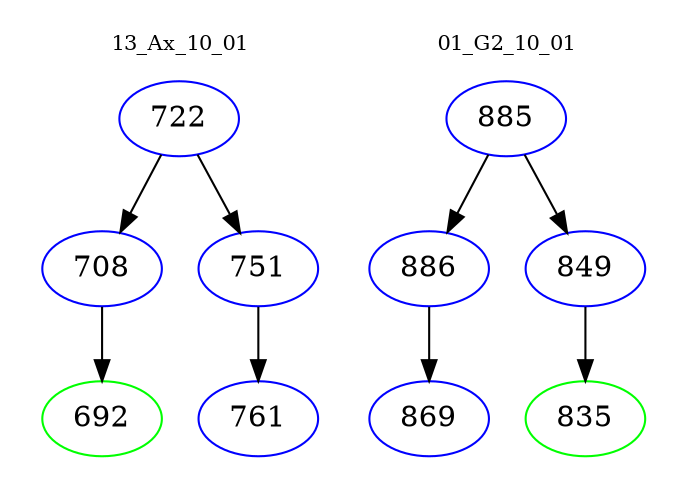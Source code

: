 digraph{
subgraph cluster_0 {
color = white
label = "13_Ax_10_01";
fontsize=10;
T0_722 [label="722", color="blue"]
T0_722 -> T0_708 [color="black"]
T0_708 [label="708", color="blue"]
T0_708 -> T0_692 [color="black"]
T0_692 [label="692", color="green"]
T0_722 -> T0_751 [color="black"]
T0_751 [label="751", color="blue"]
T0_751 -> T0_761 [color="black"]
T0_761 [label="761", color="blue"]
}
subgraph cluster_1 {
color = white
label = "01_G2_10_01";
fontsize=10;
T1_885 [label="885", color="blue"]
T1_885 -> T1_886 [color="black"]
T1_886 [label="886", color="blue"]
T1_886 -> T1_869 [color="black"]
T1_869 [label="869", color="blue"]
T1_885 -> T1_849 [color="black"]
T1_849 [label="849", color="blue"]
T1_849 -> T1_835 [color="black"]
T1_835 [label="835", color="green"]
}
}
